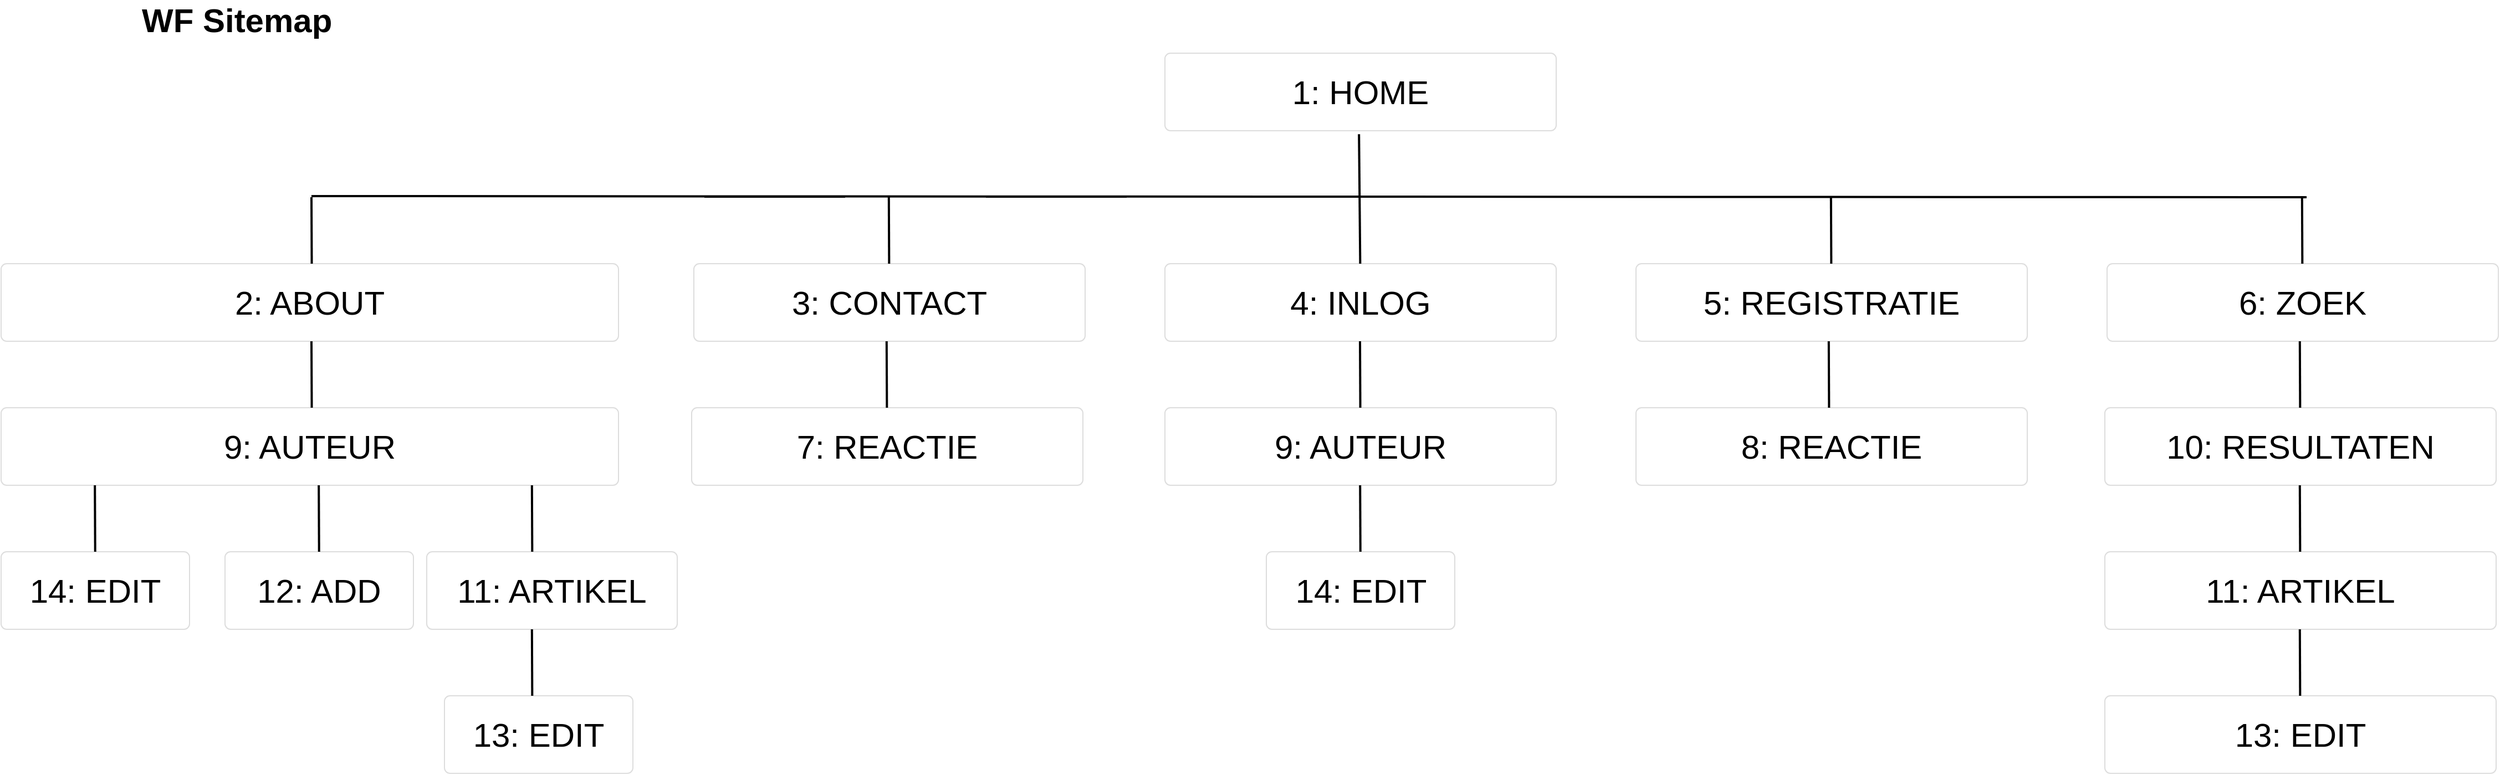 <mxfile>
    <diagram name="Page-1" id="c9db0220-8083-56f3-ca83-edcdcd058819">
        <mxGraphModel dx="4582.5" dy="1546" grid="1" gridSize="10" guides="1" tooltips="1" connect="1" arrows="1" fold="1" page="1" pageScale="1.5" pageWidth="1169" pageHeight="827" background="#ffffff" math="0" shadow="0">
            <root>
                <mxCell id="0" style=";html=1;"/>
                <mxCell id="1" style=";html=1;" parent="0"/>
                <mxCell id="3d76a8aef4d5c911-17" value="WF Sitemap" style="html=1;shadow=0;dashed=0;shape=mxgraph.bootstrap.rect;strokeColor=none;fillColor=none;fontColor=#000000;align=left;spacingLeft=5;whiteSpace=wrap;rounded=0;fontStyle=1;fontSize=30;" parent="1" vertex="1">
                    <mxGeometry y="10" width="260" height="20" as="geometry"/>
                </mxCell>
                <mxCell id="3" value="&lt;div&gt;&lt;span style=&quot;font-size: 30px&quot;&gt;1:&amp;nbsp;&lt;/span&gt;&lt;span style=&quot;font-size: 30px&quot;&gt;HOME&lt;/span&gt;&lt;/div&gt;" style="html=1;shadow=0;dashed=0;shape=mxgraph.bootstrap.rrect;rSize=5;fontSize=12;strokeColor=#dddddd;align=center;spacing=10;verticalAlign=middle;whiteSpace=wrap;rounded=0;" parent="1" vertex="1">
                    <mxGeometry x="930" y="50" width="353" height="70" as="geometry"/>
                </mxCell>
                <mxCell id="15" value="&lt;div&gt;&lt;span style=&quot;font-size: 30px&quot;&gt;2: ABOUT&lt;/span&gt;&lt;/div&gt;" style="html=1;shadow=0;dashed=0;shape=mxgraph.bootstrap.rrect;rSize=5;fontSize=12;strokeColor=#dddddd;align=center;spacing=10;verticalAlign=middle;whiteSpace=wrap;rounded=0;" parent="1" vertex="1">
                    <mxGeometry x="-120" y="240" width="557" height="70" as="geometry"/>
                </mxCell>
                <mxCell id="16" value="&lt;div&gt;&lt;span style=&quot;font-size: 30px&quot;&gt;3: CONTACT&lt;/span&gt;&lt;/div&gt;" style="html=1;shadow=0;dashed=0;shape=mxgraph.bootstrap.rrect;rSize=5;fontSize=12;strokeColor=#dddddd;align=center;spacing=10;verticalAlign=middle;whiteSpace=wrap;rounded=0;" parent="1" vertex="1">
                    <mxGeometry x="505" y="240" width="353" height="70" as="geometry"/>
                </mxCell>
                <mxCell id="17" value="&lt;div&gt;&lt;span style=&quot;font-size: 30px&quot;&gt;4: INLOG&lt;/span&gt;&lt;/div&gt;" style="html=1;shadow=0;dashed=0;shape=mxgraph.bootstrap.rrect;rSize=5;fontSize=12;strokeColor=#dddddd;align=center;spacing=10;verticalAlign=middle;whiteSpace=wrap;rounded=0;" parent="1" vertex="1">
                    <mxGeometry x="930" y="240" width="353" height="70" as="geometry"/>
                </mxCell>
                <mxCell id="18" value="&lt;div&gt;&lt;span style=&quot;font-size: 30px&quot;&gt;5: REGISTRATIE&lt;/span&gt;&lt;/div&gt;" style="html=1;shadow=0;dashed=0;shape=mxgraph.bootstrap.rrect;rSize=5;fontSize=12;strokeColor=#dddddd;align=center;spacing=10;verticalAlign=middle;whiteSpace=wrap;rounded=0;" parent="1" vertex="1">
                    <mxGeometry x="1355" y="240" width="353" height="70" as="geometry"/>
                </mxCell>
                <mxCell id="19" value="&lt;div&gt;&lt;span style=&quot;font-size: 30px&quot;&gt;6: ZOEK&lt;/span&gt;&lt;/div&gt;" style="html=1;shadow=0;dashed=0;shape=mxgraph.bootstrap.rrect;rSize=5;fontSize=12;strokeColor=#dddddd;align=center;spacing=10;verticalAlign=middle;whiteSpace=wrap;rounded=0;" parent="1" vertex="1">
                    <mxGeometry x="1780" y="240" width="353" height="70" as="geometry"/>
                </mxCell>
                <mxCell id="20" style="html=1;rounded=0;strokeWidth=2;strokeColor=#000000;endArrow=none;endFill=0;" parent="1" edge="1">
                    <mxGeometry relative="1" as="geometry">
                        <mxPoint x="1960" y="180" as="sourcePoint"/>
                        <mxPoint x="160" y="179" as="targetPoint"/>
                    </mxGeometry>
                </mxCell>
                <mxCell id="22" style="html=1;rounded=0;strokeWidth=2;strokeColor=#000000;endArrow=none;endFill=0;" parent="1" edge="1">
                    <mxGeometry relative="1" as="geometry">
                        <mxPoint x="160.27" y="240" as="sourcePoint"/>
                        <mxPoint x="160" y="180" as="targetPoint"/>
                    </mxGeometry>
                </mxCell>
                <mxCell id="23" style="html=1;rounded=0;strokeWidth=2;strokeColor=#000000;endArrow=none;endFill=0;" parent="1" edge="1">
                    <mxGeometry relative="1" as="geometry">
                        <mxPoint x="681.18" y="240.0" as="sourcePoint"/>
                        <mxPoint x="680.91" y="180.0" as="targetPoint"/>
                    </mxGeometry>
                </mxCell>
                <mxCell id="24" style="html=1;rounded=0;strokeWidth=2;strokeColor=#000000;endArrow=none;endFill=0;entryX=0.496;entryY=1.044;entryDx=0;entryDy=0;entryPerimeter=0;" parent="1" target="3" edge="1">
                    <mxGeometry relative="1" as="geometry">
                        <mxPoint x="1106.18" y="240.0" as="sourcePoint"/>
                        <mxPoint x="1105.91" y="180.0" as="targetPoint"/>
                    </mxGeometry>
                </mxCell>
                <mxCell id="25" style="html=1;rounded=0;strokeWidth=2;strokeColor=#000000;endArrow=none;endFill=0;" parent="1" edge="1">
                    <mxGeometry relative="1" as="geometry">
                        <mxPoint x="1531.18" y="240.0" as="sourcePoint"/>
                        <mxPoint x="1530.91" y="180.0" as="targetPoint"/>
                    </mxGeometry>
                </mxCell>
                <mxCell id="26" style="html=1;rounded=0;strokeWidth=2;strokeColor=#000000;endArrow=none;endFill=0;" parent="1" edge="1">
                    <mxGeometry relative="1" as="geometry">
                        <mxPoint x="1956.18" y="240.0" as="sourcePoint"/>
                        <mxPoint x="1955.91" y="180.0" as="targetPoint"/>
                    </mxGeometry>
                </mxCell>
                <mxCell id="28" value="&lt;div&gt;&lt;span style=&quot;font-size: 30px&quot;&gt;7: REACTIE&lt;/span&gt;&lt;/div&gt;" style="html=1;shadow=0;dashed=0;shape=mxgraph.bootstrap.rrect;rSize=5;fontSize=12;strokeColor=#dddddd;align=center;spacing=10;verticalAlign=middle;whiteSpace=wrap;rounded=0;" parent="1" vertex="1">
                    <mxGeometry x="503" y="370" width="353" height="70" as="geometry"/>
                </mxCell>
                <mxCell id="29" value="&lt;div&gt;&lt;span style=&quot;font-size: 30px&quot;&gt;9: AUTEUR&lt;/span&gt;&lt;/div&gt;" style="html=1;shadow=0;dashed=0;shape=mxgraph.bootstrap.rrect;rSize=5;fontSize=12;strokeColor=#dddddd;align=center;spacing=10;verticalAlign=middle;whiteSpace=wrap;rounded=0;" parent="1" vertex="1">
                    <mxGeometry x="930" y="370" width="353" height="70" as="geometry"/>
                </mxCell>
                <mxCell id="30" value="&lt;div&gt;&lt;span style=&quot;font-size: 30px&quot;&gt;8: REACTIE&lt;/span&gt;&lt;/div&gt;" style="html=1;shadow=0;dashed=0;shape=mxgraph.bootstrap.rrect;rSize=5;fontSize=12;strokeColor=#dddddd;align=center;spacing=10;verticalAlign=middle;whiteSpace=wrap;rounded=0;" parent="1" vertex="1">
                    <mxGeometry x="1355" y="370" width="353" height="70" as="geometry"/>
                </mxCell>
                <mxCell id="31" value="&lt;div&gt;&lt;span style=&quot;font-size: 30px&quot;&gt;10: RESULTATEN&lt;/span&gt;&lt;/div&gt;" style="html=1;shadow=0;dashed=0;shape=mxgraph.bootstrap.rrect;rSize=5;fontSize=12;strokeColor=#dddddd;align=center;spacing=10;verticalAlign=middle;whiteSpace=wrap;rounded=0;" parent="1" vertex="1">
                    <mxGeometry x="1778" y="370" width="353" height="70" as="geometry"/>
                </mxCell>
                <mxCell id="34" style="html=1;rounded=0;strokeWidth=2;strokeColor=#000000;endArrow=none;endFill=0;" parent="1" edge="1">
                    <mxGeometry relative="1" as="geometry">
                        <mxPoint x="679.18" y="370" as="sourcePoint"/>
                        <mxPoint x="678.91" y="310" as="targetPoint"/>
                    </mxGeometry>
                </mxCell>
                <mxCell id="35" style="html=1;rounded=0;strokeWidth=2;strokeColor=#000000;endArrow=none;endFill=0;" parent="1" edge="1">
                    <mxGeometry relative="1" as="geometry">
                        <mxPoint x="1529.18" y="370" as="sourcePoint"/>
                        <mxPoint x="1528.91" y="310" as="targetPoint"/>
                    </mxGeometry>
                </mxCell>
                <mxCell id="36" style="html=1;rounded=0;strokeWidth=2;strokeColor=#000000;endArrow=none;endFill=0;" parent="1" edge="1">
                    <mxGeometry relative="1" as="geometry">
                        <mxPoint x="1954.18" y="370" as="sourcePoint"/>
                        <mxPoint x="1953.91" y="310" as="targetPoint"/>
                    </mxGeometry>
                </mxCell>
                <mxCell id="37" value="&lt;div&gt;&lt;span style=&quot;font-size: 30px&quot;&gt;9: AUTEUR&lt;/span&gt;&lt;/div&gt;" style="html=1;shadow=0;dashed=0;shape=mxgraph.bootstrap.rrect;rSize=5;fontSize=12;strokeColor=#dddddd;align=center;spacing=10;verticalAlign=middle;whiteSpace=wrap;rounded=0;" parent="1" vertex="1">
                    <mxGeometry x="-120" y="370" width="557" height="70" as="geometry"/>
                </mxCell>
                <mxCell id="41" value="&lt;div&gt;&lt;span style=&quot;font-size: 30px&quot;&gt;11: ARTIKEL&lt;/span&gt;&lt;/div&gt;" style="html=1;shadow=0;dashed=0;shape=mxgraph.bootstrap.rrect;rSize=5;fontSize=12;strokeColor=#dddddd;align=center;spacing=10;verticalAlign=middle;whiteSpace=wrap;rounded=0;" parent="1" vertex="1">
                    <mxGeometry x="1778" y="500" width="353" height="70" as="geometry"/>
                </mxCell>
                <mxCell id="42" style="html=1;rounded=0;strokeWidth=2;strokeColor=#000000;endArrow=none;endFill=0;" parent="1" edge="1">
                    <mxGeometry relative="1" as="geometry">
                        <mxPoint x="160.27" y="370" as="sourcePoint"/>
                        <mxPoint x="160" y="310" as="targetPoint"/>
                    </mxGeometry>
                </mxCell>
                <mxCell id="45" style="html=1;rounded=0;strokeWidth=2;strokeColor=#000000;endArrow=none;endFill=0;" parent="1" edge="1">
                    <mxGeometry relative="1" as="geometry">
                        <mxPoint x="1954.18" y="500" as="sourcePoint"/>
                        <mxPoint x="1953.91" y="440" as="targetPoint"/>
                    </mxGeometry>
                </mxCell>
                <mxCell id="46" value="&lt;div&gt;&lt;span style=&quot;font-size: 30px&quot;&gt;13: EDIT&lt;/span&gt;&lt;/div&gt;" style="html=1;shadow=0;dashed=0;shape=mxgraph.bootstrap.rrect;rSize=5;fontSize=12;strokeColor=#dddddd;align=center;spacing=10;verticalAlign=middle;whiteSpace=wrap;rounded=0;" parent="1" vertex="1">
                    <mxGeometry x="1778" y="630" width="353" height="70" as="geometry"/>
                </mxCell>
                <mxCell id="47" style="html=1;rounded=0;strokeWidth=2;strokeColor=#000000;endArrow=none;endFill=0;" parent="1" edge="1">
                    <mxGeometry relative="1" as="geometry">
                        <mxPoint x="1954.18" y="630" as="sourcePoint"/>
                        <mxPoint x="1953.91" y="570" as="targetPoint"/>
                    </mxGeometry>
                </mxCell>
                <mxCell id="48" value="&lt;div&gt;&lt;span style=&quot;font-size: 30px&quot;&gt;11: ARTIKEL&lt;/span&gt;&lt;/div&gt;" style="html=1;shadow=0;dashed=0;shape=mxgraph.bootstrap.rrect;rSize=5;fontSize=12;strokeColor=#dddddd;align=center;spacing=10;verticalAlign=middle;whiteSpace=wrap;rounded=0;" parent="1" vertex="1">
                    <mxGeometry x="264" y="500" width="226" height="70" as="geometry"/>
                </mxCell>
                <mxCell id="49" style="html=1;rounded=0;strokeWidth=2;strokeColor=#000000;endArrow=none;endFill=0;" parent="1" edge="1">
                    <mxGeometry relative="1" as="geometry">
                        <mxPoint x="359.18" y="500" as="sourcePoint"/>
                        <mxPoint x="358.91" y="440" as="targetPoint"/>
                    </mxGeometry>
                </mxCell>
                <mxCell id="50" value="&lt;div&gt;&lt;span style=&quot;font-size: 30px&quot;&gt;13: EDIT&lt;/span&gt;&lt;/div&gt;" style="html=1;shadow=0;dashed=0;shape=mxgraph.bootstrap.rrect;rSize=5;fontSize=12;strokeColor=#dddddd;align=center;spacing=10;verticalAlign=middle;whiteSpace=wrap;rounded=0;" parent="1" vertex="1">
                    <mxGeometry x="280" y="630" width="170" height="70" as="geometry"/>
                </mxCell>
                <mxCell id="51" style="html=1;rounded=0;strokeWidth=2;strokeColor=#000000;endArrow=none;endFill=0;" parent="1" edge="1">
                    <mxGeometry relative="1" as="geometry">
                        <mxPoint x="359.18" y="630" as="sourcePoint"/>
                        <mxPoint x="358.91" y="570" as="targetPoint"/>
                    </mxGeometry>
                </mxCell>
                <mxCell id="52" value="&lt;div&gt;&lt;span style=&quot;font-size: 30px&quot;&gt;12: ADD&lt;/span&gt;&lt;/div&gt;" style="html=1;shadow=0;dashed=0;shape=mxgraph.bootstrap.rrect;rSize=5;fontSize=12;strokeColor=#dddddd;align=center;spacing=10;verticalAlign=middle;whiteSpace=wrap;rounded=0;" parent="1" vertex="1">
                    <mxGeometry x="82" y="500" width="170" height="70" as="geometry"/>
                </mxCell>
                <mxCell id="53" style="html=1;rounded=0;strokeWidth=2;strokeColor=#000000;endArrow=none;endFill=0;" parent="1" edge="1">
                    <mxGeometry relative="1" as="geometry">
                        <mxPoint x="166.87" y="500" as="sourcePoint"/>
                        <mxPoint x="166.6" y="440" as="targetPoint"/>
                    </mxGeometry>
                </mxCell>
                <mxCell id="-zjqS5oMK_8YGDRB9yOH-54" style="html=1;rounded=0;strokeWidth=2;strokeColor=#000000;endArrow=none;endFill=0;" parent="1" edge="1">
                    <mxGeometry relative="1" as="geometry">
                        <mxPoint x="1106.27" y="370" as="sourcePoint"/>
                        <mxPoint x="1106.0" y="310" as="targetPoint"/>
                    </mxGeometry>
                </mxCell>
                <mxCell id="54" value="&lt;div&gt;&lt;span style=&quot;font-size: 30px&quot;&gt;14: EDIT&lt;/span&gt;&lt;/div&gt;" style="html=1;shadow=0;dashed=0;shape=mxgraph.bootstrap.rrect;rSize=5;fontSize=12;strokeColor=#dddddd;align=center;spacing=10;verticalAlign=middle;whiteSpace=wrap;rounded=0;" vertex="1" parent="1">
                    <mxGeometry x="-120" y="500" width="170" height="70" as="geometry"/>
                </mxCell>
                <mxCell id="55" style="html=1;rounded=0;strokeWidth=2;strokeColor=#000000;endArrow=none;endFill=0;" edge="1" parent="1">
                    <mxGeometry relative="1" as="geometry">
                        <mxPoint x="-35.13" y="500" as="sourcePoint"/>
                        <mxPoint x="-35.4" y="440" as="targetPoint"/>
                    </mxGeometry>
                </mxCell>
                <mxCell id="56" value="&lt;div&gt;&lt;span style=&quot;font-size: 30px&quot;&gt;14: EDIT&lt;/span&gt;&lt;/div&gt;" style="html=1;shadow=0;dashed=0;shape=mxgraph.bootstrap.rrect;rSize=5;fontSize=12;strokeColor=#dddddd;align=center;spacing=10;verticalAlign=middle;whiteSpace=wrap;rounded=0;" vertex="1" parent="1">
                    <mxGeometry x="1021.5" y="500" width="170" height="70" as="geometry"/>
                </mxCell>
                <mxCell id="57" style="html=1;rounded=0;strokeWidth=2;strokeColor=#000000;endArrow=none;endFill=0;" edge="1" parent="1">
                    <mxGeometry relative="1" as="geometry">
                        <mxPoint x="1106.37" y="500.0" as="sourcePoint"/>
                        <mxPoint x="1106.1" y="440.0" as="targetPoint"/>
                    </mxGeometry>
                </mxCell>
            </root>
        </mxGraphModel>
    </diagram>
</mxfile>